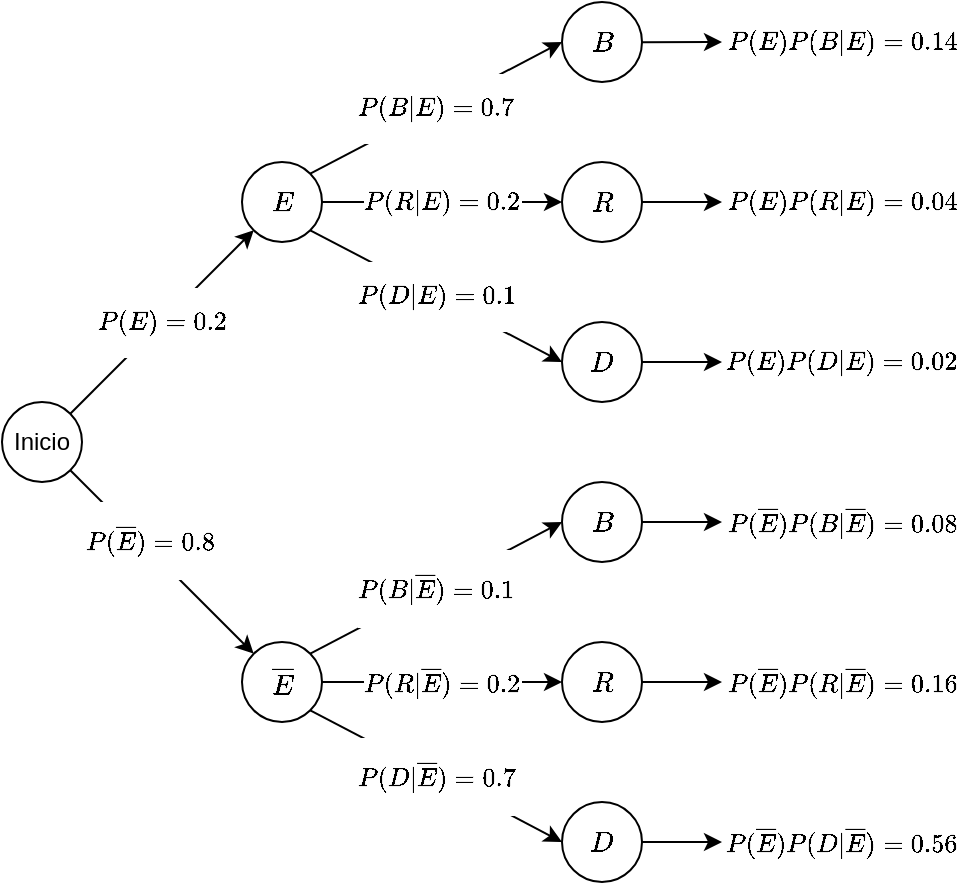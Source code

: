 <mxfile version="16.5.1" type="device"><diagram id="mS6xhfkPyWaVSk9TMCQr" name="Page-1"><mxGraphModel dx="599" dy="381" grid="1" gridSize="10" guides="1" tooltips="1" connect="1" arrows="1" fold="1" page="1" pageScale="1" pageWidth="850" pageHeight="1100" math="1" shadow="0"><root><mxCell id="0"/><mxCell id="1" parent="0"/><mxCell id="8eBWeJnn_hkcJY0LYiXI-4" value="$$P(E)=0.2$$" style="rounded=0;orthogonalLoop=1;jettySize=auto;html=1;exitX=1;exitY=0;exitDx=0;exitDy=0;entryX=0;entryY=1;entryDx=0;entryDy=0;" edge="1" parent="1" source="8eBWeJnn_hkcJY0LYiXI-1" target="8eBWeJnn_hkcJY0LYiXI-2"><mxGeometry relative="1" as="geometry"/></mxCell><mxCell id="8eBWeJnn_hkcJY0LYiXI-5" style="edgeStyle=none;rounded=0;orthogonalLoop=1;jettySize=auto;html=1;exitX=1;exitY=1;exitDx=0;exitDy=0;entryX=0;entryY=0;entryDx=0;entryDy=0;" edge="1" parent="1" source="8eBWeJnn_hkcJY0LYiXI-1" target="8eBWeJnn_hkcJY0LYiXI-3"><mxGeometry relative="1" as="geometry"/></mxCell><mxCell id="8eBWeJnn_hkcJY0LYiXI-18" value="$$P(\overline E)=0.8$$" style="edgeLabel;html=1;align=center;verticalAlign=middle;resizable=0;points=[];" vertex="1" connectable="0" parent="8eBWeJnn_hkcJY0LYiXI-5"><mxGeometry x="-0.188" y="3" relative="1" as="geometry"><mxPoint as="offset"/></mxGeometry></mxCell><mxCell id="8eBWeJnn_hkcJY0LYiXI-1" value="Inicio" style="ellipse;whiteSpace=wrap;html=1;" vertex="1" parent="1"><mxGeometry x="40" y="320" width="40" height="40" as="geometry"/></mxCell><mxCell id="8eBWeJnn_hkcJY0LYiXI-12" value="$$P(B|E)=0.7$$" style="edgeStyle=none;rounded=0;orthogonalLoop=1;jettySize=auto;html=1;exitX=1;exitY=0;exitDx=0;exitDy=0;entryX=0;entryY=0.5;entryDx=0;entryDy=0;" edge="1" parent="1" source="8eBWeJnn_hkcJY0LYiXI-2" target="8eBWeJnn_hkcJY0LYiXI-6"><mxGeometry relative="1" as="geometry"/></mxCell><mxCell id="8eBWeJnn_hkcJY0LYiXI-13" value="&lt;span style=&quot;color: rgb(0 , 0 , 0) ; font-family: &amp;#34;helvetica&amp;#34; ; font-size: 11px ; font-style: normal ; font-weight: 400 ; letter-spacing: normal ; text-align: center ; text-indent: 0px ; text-transform: none ; word-spacing: 0px ; background-color: rgb(255 , 255 , 255) ; display: inline ; float: none&quot;&gt;$$P(R|E)=0.2$$&lt;/span&gt;" style="edgeStyle=none;rounded=0;orthogonalLoop=1;jettySize=auto;html=1;exitX=1;exitY=0.5;exitDx=0;exitDy=0;" edge="1" parent="1" source="8eBWeJnn_hkcJY0LYiXI-2" target="8eBWeJnn_hkcJY0LYiXI-7"><mxGeometry relative="1" as="geometry"/></mxCell><mxCell id="8eBWeJnn_hkcJY0LYiXI-14" value="&lt;span style=&quot;color: rgb(0 , 0 , 0) ; font-family: &amp;#34;helvetica&amp;#34; ; font-size: 11px ; font-style: normal ; font-weight: 400 ; letter-spacing: normal ; text-align: center ; text-indent: 0px ; text-transform: none ; word-spacing: 0px ; background-color: rgb(255 , 255 , 255) ; display: inline ; float: none&quot;&gt;$$P(D|E)=0.1$$&lt;/span&gt;" style="edgeStyle=none;rounded=0;orthogonalLoop=1;jettySize=auto;html=1;exitX=1;exitY=1;exitDx=0;exitDy=0;entryX=0;entryY=0.5;entryDx=0;entryDy=0;" edge="1" parent="1" source="8eBWeJnn_hkcJY0LYiXI-2" target="8eBWeJnn_hkcJY0LYiXI-8"><mxGeometry relative="1" as="geometry"/></mxCell><mxCell id="8eBWeJnn_hkcJY0LYiXI-2" value="$$E$$" style="ellipse;whiteSpace=wrap;html=1;" vertex="1" parent="1"><mxGeometry x="160" y="200" width="40" height="40" as="geometry"/></mxCell><mxCell id="8eBWeJnn_hkcJY0LYiXI-15" value="&lt;span style=&quot;font-family: &amp;#34;helvetica&amp;#34;&quot;&gt;$$P(B|\overline E)=0.1$$&lt;/span&gt;" style="edgeStyle=none;rounded=0;orthogonalLoop=1;jettySize=auto;html=1;exitX=1;exitY=0;exitDx=0;exitDy=0;entryX=0;entryY=0.5;entryDx=0;entryDy=0;" edge="1" parent="1" source="8eBWeJnn_hkcJY0LYiXI-3" target="8eBWeJnn_hkcJY0LYiXI-9"><mxGeometry relative="1" as="geometry"/></mxCell><mxCell id="8eBWeJnn_hkcJY0LYiXI-16" value="&lt;span style=&quot;font-family: &amp;#34;helvetica&amp;#34;&quot;&gt;$$P(R|\overline E)=0.2$$&lt;/span&gt;" style="edgeStyle=none;rounded=0;orthogonalLoop=1;jettySize=auto;html=1;entryX=0;entryY=0.5;entryDx=0;entryDy=0;" edge="1" parent="1" source="8eBWeJnn_hkcJY0LYiXI-3" target="8eBWeJnn_hkcJY0LYiXI-10"><mxGeometry relative="1" as="geometry"/></mxCell><mxCell id="8eBWeJnn_hkcJY0LYiXI-17" value="&lt;span style=&quot;font-family: &amp;#34;helvetica&amp;#34;&quot;&gt;$$P(D|\overline E)=0.7$$&lt;/span&gt;" style="edgeStyle=none;rounded=0;orthogonalLoop=1;jettySize=auto;html=1;exitX=1;exitY=1;exitDx=0;exitDy=0;entryX=0;entryY=0.5;entryDx=0;entryDy=0;" edge="1" parent="1" source="8eBWeJnn_hkcJY0LYiXI-3" target="8eBWeJnn_hkcJY0LYiXI-11"><mxGeometry relative="1" as="geometry"/></mxCell><mxCell id="8eBWeJnn_hkcJY0LYiXI-3" value="$$\overline E$$" style="ellipse;whiteSpace=wrap;html=1;" vertex="1" parent="1"><mxGeometry x="160" y="440" width="40" height="40" as="geometry"/></mxCell><mxCell id="8eBWeJnn_hkcJY0LYiXI-21" value="" style="edgeStyle=none;rounded=0;orthogonalLoop=1;jettySize=auto;html=1;" edge="1" parent="1" source="8eBWeJnn_hkcJY0LYiXI-6" target="8eBWeJnn_hkcJY0LYiXI-20"><mxGeometry relative="1" as="geometry"/></mxCell><mxCell id="8eBWeJnn_hkcJY0LYiXI-6" value="$$B$$" style="ellipse;whiteSpace=wrap;html=1;" vertex="1" parent="1"><mxGeometry x="320" y="120" width="40" height="40" as="geometry"/></mxCell><mxCell id="8eBWeJnn_hkcJY0LYiXI-24" value="" style="edgeStyle=none;rounded=0;orthogonalLoop=1;jettySize=auto;html=1;" edge="1" parent="1" source="8eBWeJnn_hkcJY0LYiXI-7"><mxGeometry relative="1" as="geometry"><mxPoint x="400" y="220" as="targetPoint"/></mxGeometry></mxCell><mxCell id="8eBWeJnn_hkcJY0LYiXI-7" value="$$R$$" style="ellipse;whiteSpace=wrap;html=1;" vertex="1" parent="1"><mxGeometry x="320" y="200" width="40" height="40" as="geometry"/></mxCell><mxCell id="8eBWeJnn_hkcJY0LYiXI-30" style="edgeStyle=none;rounded=0;orthogonalLoop=1;jettySize=auto;html=1;exitX=1;exitY=0.5;exitDx=0;exitDy=0;entryX=0;entryY=0.5;entryDx=0;entryDy=0;" edge="1" parent="1" source="8eBWeJnn_hkcJY0LYiXI-8" target="8eBWeJnn_hkcJY0LYiXI-26"><mxGeometry relative="1" as="geometry"/></mxCell><mxCell id="8eBWeJnn_hkcJY0LYiXI-8" value="$$D$$" style="ellipse;whiteSpace=wrap;html=1;" vertex="1" parent="1"><mxGeometry x="320" y="280" width="40" height="40" as="geometry"/></mxCell><mxCell id="8eBWeJnn_hkcJY0LYiXI-31" style="edgeStyle=none;rounded=0;orthogonalLoop=1;jettySize=auto;html=1;exitX=1;exitY=0.5;exitDx=0;exitDy=0;" edge="1" parent="1" source="8eBWeJnn_hkcJY0LYiXI-9" target="8eBWeJnn_hkcJY0LYiXI-27"><mxGeometry relative="1" as="geometry"/></mxCell><mxCell id="8eBWeJnn_hkcJY0LYiXI-9" value="$$B$$" style="ellipse;whiteSpace=wrap;html=1;" vertex="1" parent="1"><mxGeometry x="320" y="360" width="40" height="40" as="geometry"/></mxCell><mxCell id="8eBWeJnn_hkcJY0LYiXI-32" value="" style="edgeStyle=none;rounded=0;orthogonalLoop=1;jettySize=auto;html=1;" edge="1" parent="1" source="8eBWeJnn_hkcJY0LYiXI-10" target="8eBWeJnn_hkcJY0LYiXI-28"><mxGeometry relative="1" as="geometry"/></mxCell><mxCell id="8eBWeJnn_hkcJY0LYiXI-10" value="$$R$$" style="ellipse;whiteSpace=wrap;html=1;" vertex="1" parent="1"><mxGeometry x="320" y="440" width="40" height="40" as="geometry"/></mxCell><mxCell id="8eBWeJnn_hkcJY0LYiXI-33" style="edgeStyle=none;rounded=0;orthogonalLoop=1;jettySize=auto;html=1;exitX=1;exitY=0.5;exitDx=0;exitDy=0;entryX=0;entryY=0.5;entryDx=0;entryDy=0;" edge="1" parent="1" source="8eBWeJnn_hkcJY0LYiXI-11" target="8eBWeJnn_hkcJY0LYiXI-29"><mxGeometry relative="1" as="geometry"/></mxCell><mxCell id="8eBWeJnn_hkcJY0LYiXI-11" value="$$D$$" style="ellipse;whiteSpace=wrap;html=1;" vertex="1" parent="1"><mxGeometry x="320" y="520" width="40" height="40" as="geometry"/></mxCell><mxCell id="8eBWeJnn_hkcJY0LYiXI-20" value="&lt;span style=&quot;font-size: 11px ; background-color: rgb(255 , 255 , 255)&quot;&gt;$$P(E)P(B|E)=0.14$$&lt;/span&gt;" style="whiteSpace=wrap;html=1;strokeColor=none;" vertex="1" parent="1"><mxGeometry x="400" y="120" width="120" height="40" as="geometry"/></mxCell><mxCell id="8eBWeJnn_hkcJY0LYiXI-25" value="&lt;span style=&quot;font-size: 11px ; background-color: rgb(255 , 255 , 255)&quot;&gt;$$P(E)P(R|E)=0.04$$&lt;/span&gt;" style="whiteSpace=wrap;html=1;strokeColor=none;" vertex="1" parent="1"><mxGeometry x="400" y="200" width="120" height="40" as="geometry"/></mxCell><mxCell id="8eBWeJnn_hkcJY0LYiXI-26" value="&lt;span style=&quot;font-size: 11px ; background-color: rgb(255 , 255 , 255)&quot;&gt;$$P(E)P(D|E)=0.02$$&lt;/span&gt;" style="whiteSpace=wrap;html=1;strokeColor=none;" vertex="1" parent="1"><mxGeometry x="400" y="280" width="120" height="40" as="geometry"/></mxCell><mxCell id="8eBWeJnn_hkcJY0LYiXI-27" value="&lt;span style=&quot;font-size: 11px ; background-color: rgb(255 , 255 , 255)&quot;&gt;$$P(\overline E)P(B|\overline E)=0.08$$&lt;/span&gt;" style="whiteSpace=wrap;html=1;strokeColor=none;" vertex="1" parent="1"><mxGeometry x="400" y="360" width="120" height="40" as="geometry"/></mxCell><mxCell id="8eBWeJnn_hkcJY0LYiXI-28" value="&lt;span style=&quot;font-size: 11px ; background-color: rgb(255 , 255 , 255)&quot;&gt;$$P(\overline E)P(R|\overline E)=0.16$$&lt;/span&gt;" style="whiteSpace=wrap;html=1;strokeColor=none;" vertex="1" parent="1"><mxGeometry x="400" y="440" width="120" height="40" as="geometry"/></mxCell><mxCell id="8eBWeJnn_hkcJY0LYiXI-29" value="&lt;span style=&quot;font-size: 11px ; background-color: rgb(255 , 255 , 255)&quot;&gt;$$P(\overline E)P(D|\overline E)=0.56$$&lt;/span&gt;" style="whiteSpace=wrap;html=1;strokeColor=none;" vertex="1" parent="1"><mxGeometry x="400" y="520" width="120" height="40" as="geometry"/></mxCell></root></mxGraphModel></diagram></mxfile>